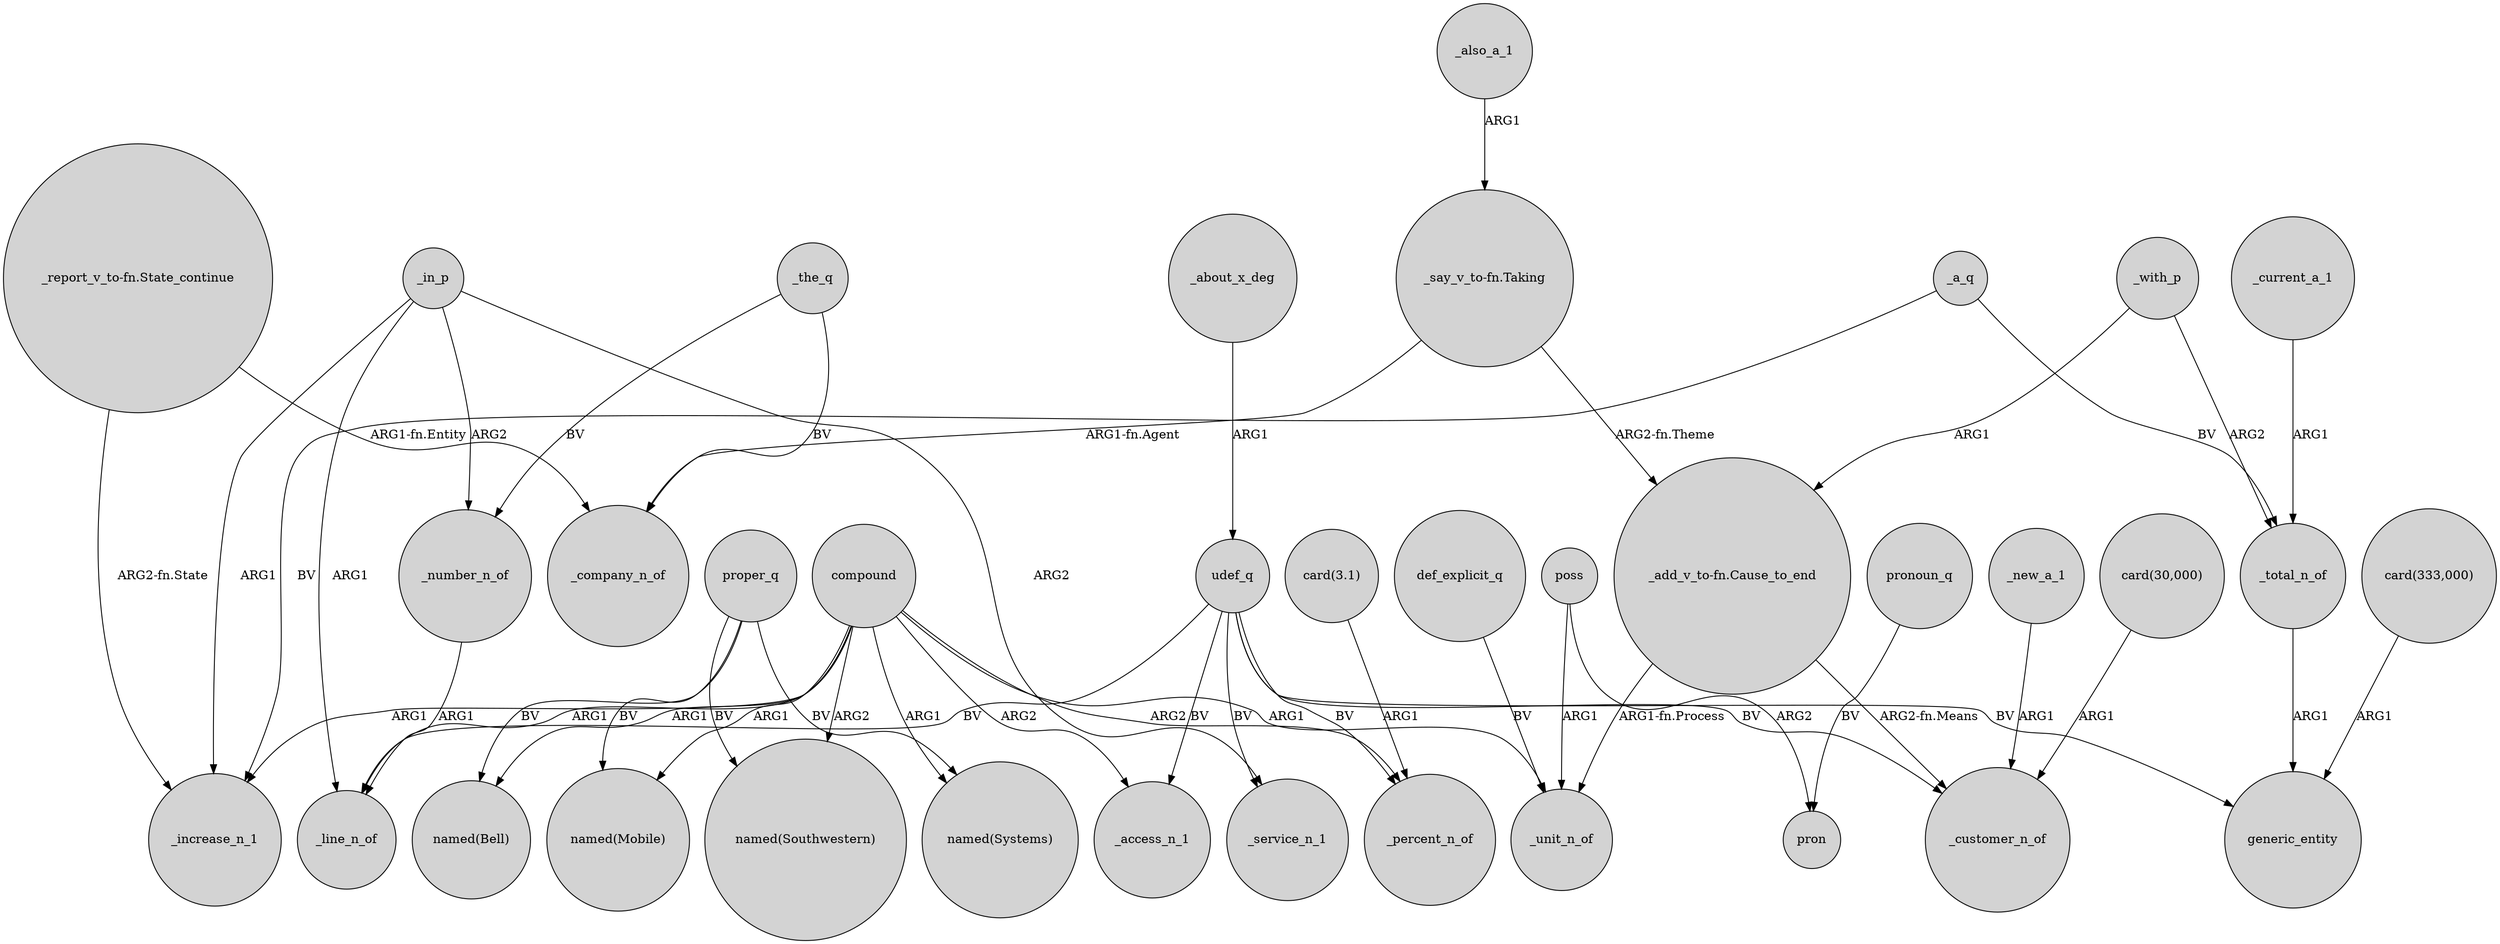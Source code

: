 digraph {
	node [shape=circle style=filled]
	udef_q -> _service_n_1 [label=BV]
	_with_p -> _total_n_of [label=ARG2]
	"_report_v_to-fn.State_continue" -> _company_n_of [label="ARG1-fn.Entity"]
	compound -> _increase_n_1 [label=ARG1]
	udef_q -> _line_n_of [label=BV]
	_the_q -> _number_n_of [label=BV]
	compound -> _access_n_1 [label=ARG2]
	_in_p -> _number_n_of [label=ARG2]
	_current_a_1 -> _total_n_of [label=ARG1]
	"_report_v_to-fn.State_continue" -> _increase_n_1 [label="ARG2-fn.State"]
	compound -> "named(Bell)" [label=ARG1]
	"card(3.1)" -> _percent_n_of [label=ARG1]
	_total_n_of -> generic_entity [label=ARG1]
	"_say_v_to-fn.Taking" -> _company_n_of [label="ARG1-fn.Agent"]
	compound -> "named(Mobile)" [label=ARG1]
	udef_q -> generic_entity [label=BV]
	_about_x_deg -> udef_q [label=ARG1]
	pronoun_q -> pron [label=BV]
	compound -> _line_n_of [label=ARG1]
	poss -> pron [label=ARG2]
	"_add_v_to-fn.Cause_to_end" -> _customer_n_of [label="ARG2-fn.Means"]
	def_explicit_q -> _unit_n_of [label=BV]
	proper_q -> "named(Systems)" [label=BV]
	_also_a_1 -> "_say_v_to-fn.Taking" [label=ARG1]
	udef_q -> _percent_n_of [label=BV]
	"_add_v_to-fn.Cause_to_end" -> _unit_n_of [label="ARG1-fn.Process"]
	compound -> "named(Systems)" [label=ARG1]
	_in_p -> _service_n_1 [label=ARG2]
	_in_p -> _line_n_of [label=ARG1]
	proper_q -> "named(Bell)" [label=BV]
	compound -> _percent_n_of [label=ARG2]
	_a_q -> _total_n_of [label=BV]
	"card(30,000)" -> _customer_n_of [label=ARG1]
	proper_q -> "named(Mobile)" [label=BV]
	_new_a_1 -> _customer_n_of [label=ARG1]
	compound -> "named(Southwestern)" [label=ARG2]
	_number_n_of -> _line_n_of [label=ARG1]
	udef_q -> _access_n_1 [label=BV]
	"_say_v_to-fn.Taking" -> "_add_v_to-fn.Cause_to_end" [label="ARG2-fn.Theme"]
	_a_q -> _increase_n_1 [label=BV]
	udef_q -> _customer_n_of [label=BV]
	_with_p -> "_add_v_to-fn.Cause_to_end" [label=ARG1]
	poss -> _unit_n_of [label=ARG1]
	compound -> _unit_n_of [label=ARG1]
	"card(333,000)" -> generic_entity [label=ARG1]
	proper_q -> "named(Southwestern)" [label=BV]
	_in_p -> _increase_n_1 [label=ARG1]
	_the_q -> _company_n_of [label=BV]
}

